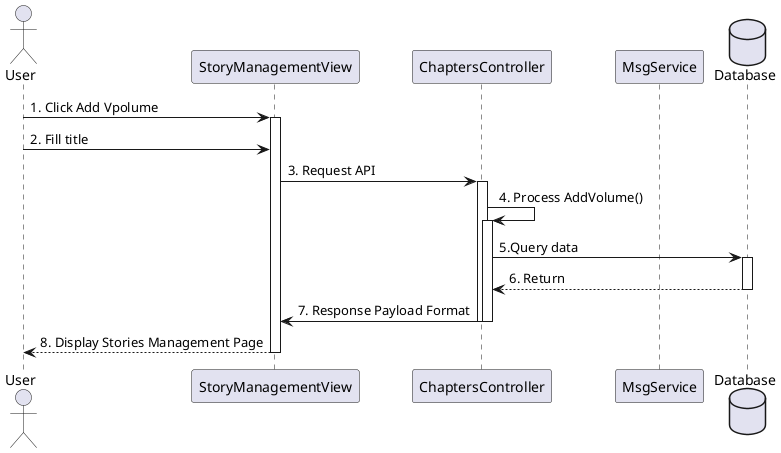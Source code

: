 @startuml
actor       User       as user
participant StoryManagementView as view

participant ChaptersController as controller

participant MsgService as msgService
database    Database as db

user -> view ++: 1. Click Add Vpolume
user -> view : 2. Fill title
view -> controller ++ : 3. Request API
controller -> controller ++ : 4. Process AddVolume()
controller -> db ++ : 5.Query data
db --> controller -- : 6. Return
controller -> view -- : 7. Response Payload Format
deactivate controller
view --> user -- : 8. Display Stories Management Page


@enduml


